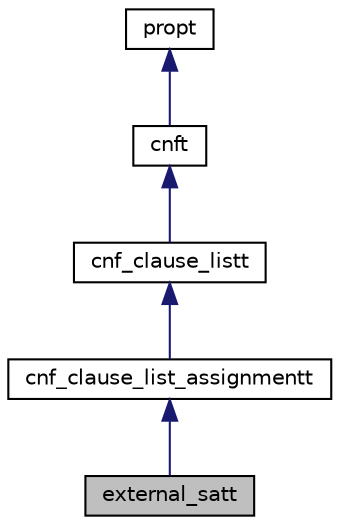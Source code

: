 digraph "external_satt"
{
 // LATEX_PDF_SIZE
  bgcolor="transparent";
  edge [fontname="Helvetica",fontsize="10",labelfontname="Helvetica",labelfontsize="10"];
  node [fontname="Helvetica",fontsize="10",shape=record];
  Node1 [label="external_satt",height=0.2,width=0.4,color="black", fillcolor="grey75", style="filled", fontcolor="black",tooltip=" "];
  Node2 -> Node1 [dir="back",color="midnightblue",fontsize="10",style="solid",fontname="Helvetica"];
  Node2 [label="cnf_clause_list_assignmentt",height=0.2,width=0.4,color="black",URL="$classcnf__clause__list__assignmentt.html",tooltip=" "];
  Node3 -> Node2 [dir="back",color="midnightblue",fontsize="10",style="solid",fontname="Helvetica"];
  Node3 [label="cnf_clause_listt",height=0.2,width=0.4,color="black",URL="$classcnf__clause__listt.html",tooltip=" "];
  Node4 -> Node3 [dir="back",color="midnightblue",fontsize="10",style="solid",fontname="Helvetica"];
  Node4 [label="cnft",height=0.2,width=0.4,color="black",URL="$classcnft.html",tooltip=" "];
  Node5 -> Node4 [dir="back",color="midnightblue",fontsize="10",style="solid",fontname="Helvetica"];
  Node5 [label="propt",height=0.2,width=0.4,color="black",URL="$classpropt.html",tooltip="TO_BE_DOCUMENTED."];
}
